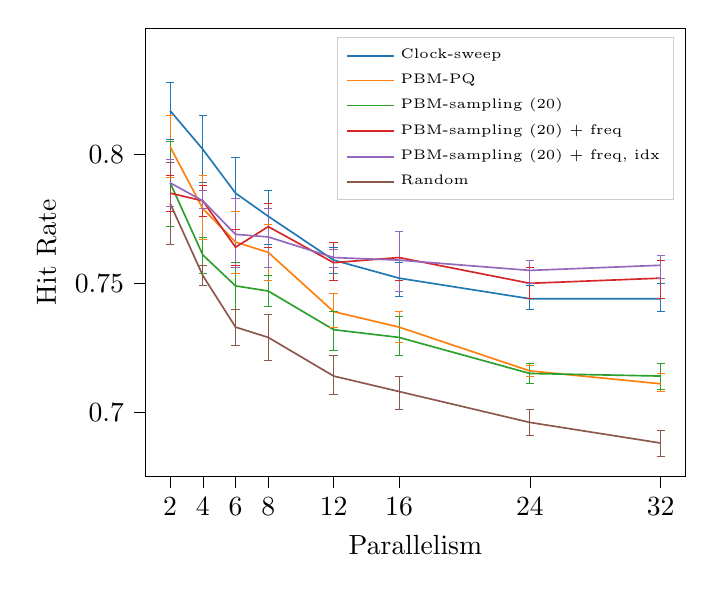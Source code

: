 % This file was created with tikzplotlib v0.10.1.
\begin{tikzpicture}

\definecolor{crimson2143940}{RGB}{214,39,40}
\definecolor{darkgray176}{RGB}{176,176,176}
\definecolor{darkorange25512714}{RGB}{255,127,14}
\definecolor{forestgreen4416044}{RGB}{44,160,44}
\definecolor{lightgray204}{RGB}{204,204,204}
\definecolor{mediumpurple148103189}{RGB}{148,103,189}
\definecolor{sienna1408675}{RGB}{140,86,75}
\definecolor{steelblue31119180}{RGB}{31,119,180}

\begin{axis}[
legend cell align={left},
legend style={
  font=\tiny,fill opacity=0.8, draw opacity=1, text opacity=1, draw=lightgray204},
tick align=outside,
tick pos=left,
%title={Hit rate vs parallelism - TPCH},
x grid style={darkgray176},
xlabel={Parallelism},
xtick=data,
xmin=0.5, xmax=33.5,
xtick style={color=black},
y grid style={darkgray176},
ylabel={Hit Rate},
ymin=0.675, ymax=0.849,
ytick style={color=black}
]
\path [draw=steelblue31119180, line width=0.3px]
(axis cs:2,0.806)
--(axis cs:2,0.828);

\path [draw=steelblue31119180, line width=0.3px]
(axis cs:4,0.789)
--(axis cs:4,0.815);

\path [draw=steelblue31119180, line width=0.3px]
(axis cs:6,0.771)
--(axis cs:6,0.799);

\path [draw=steelblue31119180, line width=0.3px]
(axis cs:8,0.765)
--(axis cs:8,0.786);

\path [draw=steelblue31119180, line width=0.3px]
(axis cs:12,0.754)
--(axis cs:12,0.764);

\path [draw=steelblue31119180, line width=0.3px]
(axis cs:16,0.745)
--(axis cs:16,0.758);

\path [draw=steelblue31119180, line width=0.3px]
(axis cs:24,0.74)
--(axis cs:24,0.749);

\path [draw=steelblue31119180, line width=0.3px]
(axis cs:32,0.739)
--(axis cs:32,0.75);

\addplot [line width=0.3px, steelblue31119180, mark=-, mark size=1.5, mark options={solid}, only marks, forget plot]
table {%
2 0.806
4 0.789
6 0.771
8 0.765
12 0.754
16 0.745
24 0.74
32 0.739
};
\addplot [line width=0.3px, steelblue31119180, mark=-, mark size=1.5, mark options={solid}, only marks, forget plot]
table {%
2 0.828
4 0.815
6 0.799
8 0.786
12 0.764
16 0.758
24 0.749
32 0.75
};
\path [draw=darkorange25512714, line width=0.3px]
(axis cs:2,0.791)
--(axis cs:2,0.815);

\path [draw=darkorange25512714, line width=0.3px]
(axis cs:4,0.767)
--(axis cs:4,0.792);

\path [draw=darkorange25512714, line width=0.3px]
(axis cs:6,0.754)
--(axis cs:6,0.778);

\path [draw=darkorange25512714, line width=0.3px]
(axis cs:8,0.751)
--(axis cs:8,0.773);

\path [draw=darkorange25512714, line width=0.3px]
(axis cs:12,0.733)
--(axis cs:12,0.746);

\path [draw=darkorange25512714, line width=0.3px]
(axis cs:16,0.727)
--(axis cs:16,0.739);

\path [draw=darkorange25512714, line width=0.3px]
(axis cs:24,0.714)
--(axis cs:24,0.718);

\path [draw=darkorange25512714, line width=0.3px]
(axis cs:32,0.708)
--(axis cs:32,0.715);

\addplot [line width=0.3px, darkorange25512714, mark=-, mark size=1.5, mark options={solid}, only marks, forget plot]
table {%
2 0.791
4 0.767
6 0.754
8 0.751
12 0.733
16 0.727
24 0.714
32 0.708
};
\addplot [line width=0.3px, darkorange25512714, mark=-, mark size=1.5, mark options={solid}, only marks, forget plot]
table {%
2 0.815
4 0.792
6 0.778
8 0.773
12 0.746
16 0.739
24 0.718
32 0.715
};
\path [draw=forestgreen4416044, line width=0.3px]
(axis cs:2,0.772)
--(axis cs:2,0.805);

\path [draw=forestgreen4416044, line width=0.3px]
(axis cs:4,0.754)
--(axis cs:4,0.768);

\path [draw=forestgreen4416044, line width=0.3px]
(axis cs:6,0.74)
--(axis cs:6,0.758);

\path [draw=forestgreen4416044, line width=0.3px]
(axis cs:8,0.741)
--(axis cs:8,0.753);

\path [draw=forestgreen4416044, line width=0.3px]
(axis cs:12,0.724)
--(axis cs:12,0.739);

\path [draw=forestgreen4416044, line width=0.3px]
(axis cs:16,0.722)
--(axis cs:16,0.737);

\path [draw=forestgreen4416044, line width=0.3px]
(axis cs:24,0.711)
--(axis cs:24,0.719);

\path [draw=forestgreen4416044, line width=0.3px]
(axis cs:32,0.709)
--(axis cs:32,0.719);

\addplot [line width=0.3px, forestgreen4416044, mark=-, mark size=1.5, mark options={solid}, only marks, forget plot]
table {%
2 0.772
4 0.754
6 0.74
8 0.741
12 0.724
16 0.722
24 0.711
32 0.709
};
\addplot [line width=0.3px, forestgreen4416044, mark=-, mark size=1.5, mark options={solid}, only marks, forget plot]
table {%
2 0.805
4 0.768
6 0.758
8 0.753
12 0.739
16 0.737
24 0.719
32 0.719
};
\path [draw=crimson2143940, line width=0.3px]
(axis cs:2,0.778)
--(axis cs:2,0.792);

\path [draw=crimson2143940, line width=0.3px]
(axis cs:4,0.776)
--(axis cs:4,0.788);

\path [draw=crimson2143940, line width=0.3px]
(axis cs:6,0.757)
--(axis cs:6,0.771);

\path [draw=crimson2143940, line width=0.3px]
(axis cs:8,0.764)
--(axis cs:8,0.781);

\path [draw=crimson2143940, line width=0.3px]
(axis cs:12,0.751)
--(axis cs:12,0.766);

\path [draw=crimson2143940, line width=0.3px]
(axis cs:16,0.751)
--(axis cs:16,0.77);

\path [draw=crimson2143940, line width=0.3px]
(axis cs:24,0.744)
--(axis cs:24,0.756);

\path [draw=crimson2143940, line width=0.3px]
(axis cs:32,0.744)
--(axis cs:32,0.759);

\addplot [line width=0.3px, crimson2143940, mark=-, mark size=1.5, mark options={solid}, only marks, forget plot]
table {%
2 0.778
4 0.776
6 0.757
8 0.764
12 0.751
16 0.751
24 0.744
32 0.744
};
\addplot [line width=0.3px, crimson2143940, mark=-, mark size=1.5, mark options={solid}, only marks, forget plot]
table {%
2 0.792
4 0.788
6 0.771
8 0.781
12 0.766
16 0.77
24 0.756
32 0.759
};
\path [draw=mediumpurple148103189, line width=0.3px]
(axis cs:2,0.78)
--(axis cs:2,0.798);

\path [draw=mediumpurple148103189, line width=0.3px]
(axis cs:4,0.779)
--(axis cs:4,0.786);

\path [draw=mediumpurple148103189, line width=0.3px]
(axis cs:6,0.756)
--(axis cs:6,0.783);

\path [draw=mediumpurple148103189, line width=0.3px]
(axis cs:8,0.756)
--(axis cs:8,0.779);

\path [draw=mediumpurple148103189, line width=0.3px]
(axis cs:12,0.756)
--(axis cs:12,0.763);

\path [draw=mediumpurple148103189, line width=0.3px]
(axis cs:16,0.747)
--(axis cs:16,0.77);

\path [draw=mediumpurple148103189, line width=0.3px]
(axis cs:24,0.75)
--(axis cs:24,0.759);

\path [draw=mediumpurple148103189, line width=0.3px]
(axis cs:32,0.752)
--(axis cs:32,0.761);

\addplot [line width=0.3px, mediumpurple148103189, mark=-, mark size=1.5, mark options={solid}, only marks, forget plot]
table {%
2 0.78
4 0.779
6 0.756
8 0.756
12 0.756
16 0.747
24 0.75
32 0.752
};
\addplot [line width=0.3px, mediumpurple148103189, mark=-, mark size=1.5, mark options={solid}, only marks, forget plot]
table {%
2 0.798
4 0.786
6 0.783
8 0.779
12 0.763
16 0.77
24 0.759
32 0.761
};
\path [draw=sienna1408675, line width=0.3px]
(axis cs:2,0.765)
--(axis cs:2,0.797);

\path [draw=sienna1408675, line width=0.3px]
(axis cs:4,0.749)
--(axis cs:4,0.757);

\path [draw=sienna1408675, line width=0.3px]
(axis cs:6,0.726)
--(axis cs:6,0.74);

\path [draw=sienna1408675, line width=0.3px]
(axis cs:8,0.72)
--(axis cs:8,0.738);

\path [draw=sienna1408675, line width=0.3px]
(axis cs:12,0.707)
--(axis cs:12,0.722);

\path [draw=sienna1408675, line width=0.3px]
(axis cs:16,0.701)
--(axis cs:16,0.714);

\path [draw=sienna1408675, line width=0.3px]
(axis cs:24,0.691)
--(axis cs:24,0.701);

\path [draw=sienna1408675, line width=0.3px]
(axis cs:32,0.683)
--(axis cs:32,0.693);

\addplot [line width=0.3px, sienna1408675, mark=-, mark size=1.5, mark options={solid}, only marks, forget plot]
table {%
2 0.765
4 0.749
6 0.726
8 0.72
12 0.707
16 0.701
24 0.691
32 0.683
};
\addplot [line width=0.3px, sienna1408675, mark=-, mark size=1.5, mark options={solid}, only marks, forget plot]
table {%
2 0.797
4 0.757
6 0.74
8 0.738
12 0.722
16 0.714
24 0.701
32 0.693
};
\addplot [semithick, steelblue31119180]
table {%
2 0.817
4 0.802
6 0.785
8 0.776
12 0.759
16 0.752
24 0.744
32 0.744
};
\addlegendentry{Clock-sweep}
\addplot [semithick, darkorange25512714]
table {%
2 0.803
4 0.779
6 0.766
8 0.762
12 0.739
16 0.733
24 0.716
32 0.711
};
\addlegendentry{PBM-PQ}
\addplot [semithick, forestgreen4416044]
table {%
2 0.789
4 0.761
6 0.749
8 0.747
12 0.732
16 0.729
24 0.715
32 0.714
};
\addlegendentry{PBM-sampling (20)}
\addplot [semithick, crimson2143940]
table {%
2 0.785
4 0.782
6 0.764
8 0.772
12 0.758
16 0.76
24 0.75
32 0.752
};
\addlegendentry{PBM-sampling (20) + freq}
\addplot [semithick, mediumpurple148103189]
table {%
2 0.789
4 0.782
6 0.769
8 0.768
12 0.76
16 0.759
24 0.755
32 0.757
};
\addlegendentry{PBM-sampling (20) + freq, idx}
\addplot [semithick, sienna1408675]
table {%
2 0.781
4 0.753
6 0.733
8 0.729
12 0.714
16 0.708
24 0.696
32 0.688
};
\addlegendentry{Random}
\end{axis}

\end{tikzpicture}
